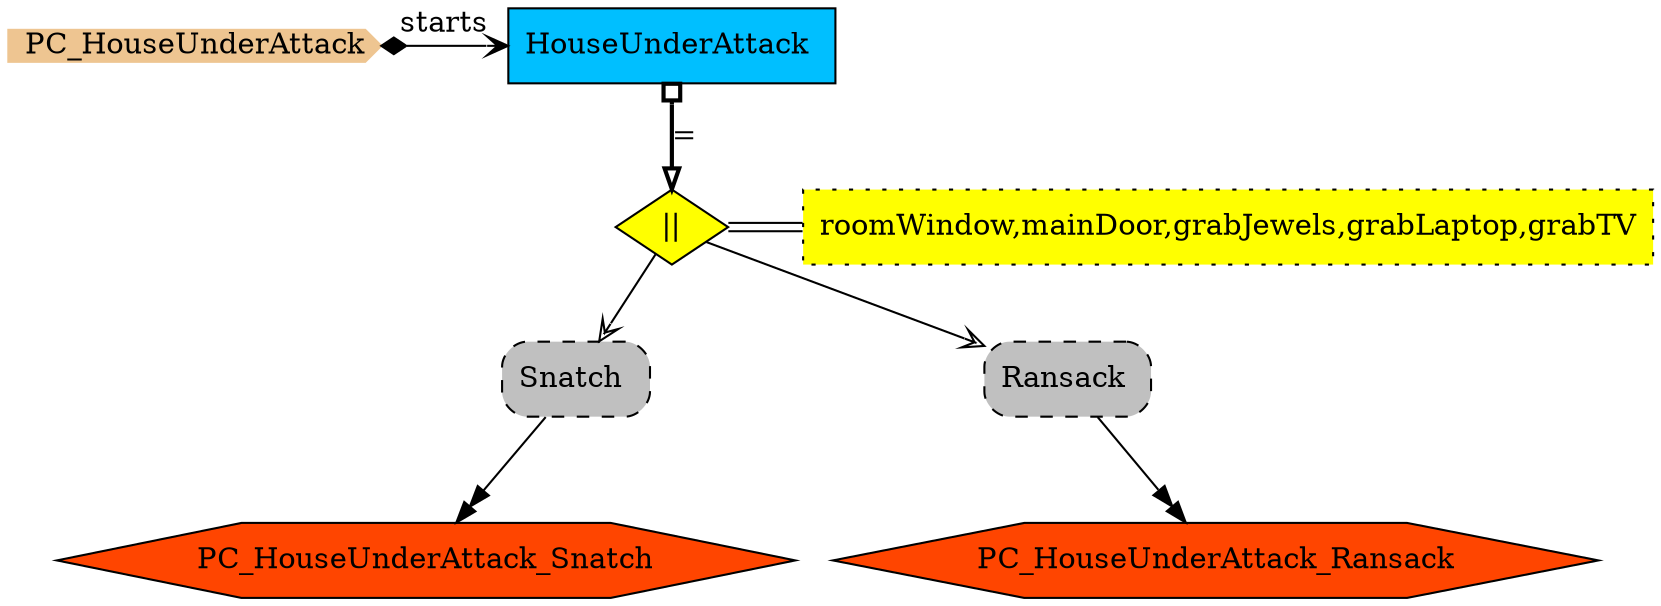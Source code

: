 digraph {
StartN_ [shape = cds,color=burlywood2,style=filled,height=.2,width=.2, label =PC_HouseUnderAttack];
RefSnatch [shape=rectangle,fillcolor=gray,style="rounded,filled,dashed",label="Snatch "];
PC_HouseUnderAttack_Snatch [shape=hexagon,fillcolor=orangered,style=filled,label =PC_HouseUnderAttack_Snatch];
RefRansack [shape=rectangle,fillcolor=gray,style="rounded,filled,dashed",label="Ransack "];
PC_HouseUnderAttack_Ransack [shape=hexagon,fillcolor=orangered,style=filled,label =PC_HouseUnderAttack_Ransack];
HouseUnderAttack [shape=box,fillcolor=deepskyblue,style = filled,label="HouseUnderAttack "];
OpHouseUnderAttack [shape=diamond,fillcolor=yellow,style = filled,label="||"];
OpHouseUnderAttack_ps[shape=rect,fillcolor=yellow,style="filled,dotted",label="roomWindow,mainDoor,grabJewels,grabLaptop,grabTV"];
OpHouseUnderAttack->OpHouseUnderAttack_ps [dir=none,color="black:invis:black"];
{rank=same;OpHouseUnderAttack,OpHouseUnderAttack_ps}

{rank=min;StartN_,HouseUnderAttack}

OpHouseUnderAttack->RefSnatch[arrowhead="vee",fillcolor=white];
RefSnatch->PC_HouseUnderAttack_Snatch[arrowhead="normalnormal",label=" "];
OpHouseUnderAttack->RefRansack[arrowhead="vee",fillcolor=white];
RefRansack->PC_HouseUnderAttack_Ransack[arrowhead="normalnormal",label=" "];
StartN_->HouseUnderAttack[arrowhead="open",arrowtail=diamond,dir=both,label="starts"];
HouseUnderAttack->OpHouseUnderAttack[arrowhead="onormal",dir=both,arrowtail=obox,penwidth=2,label="="];
}